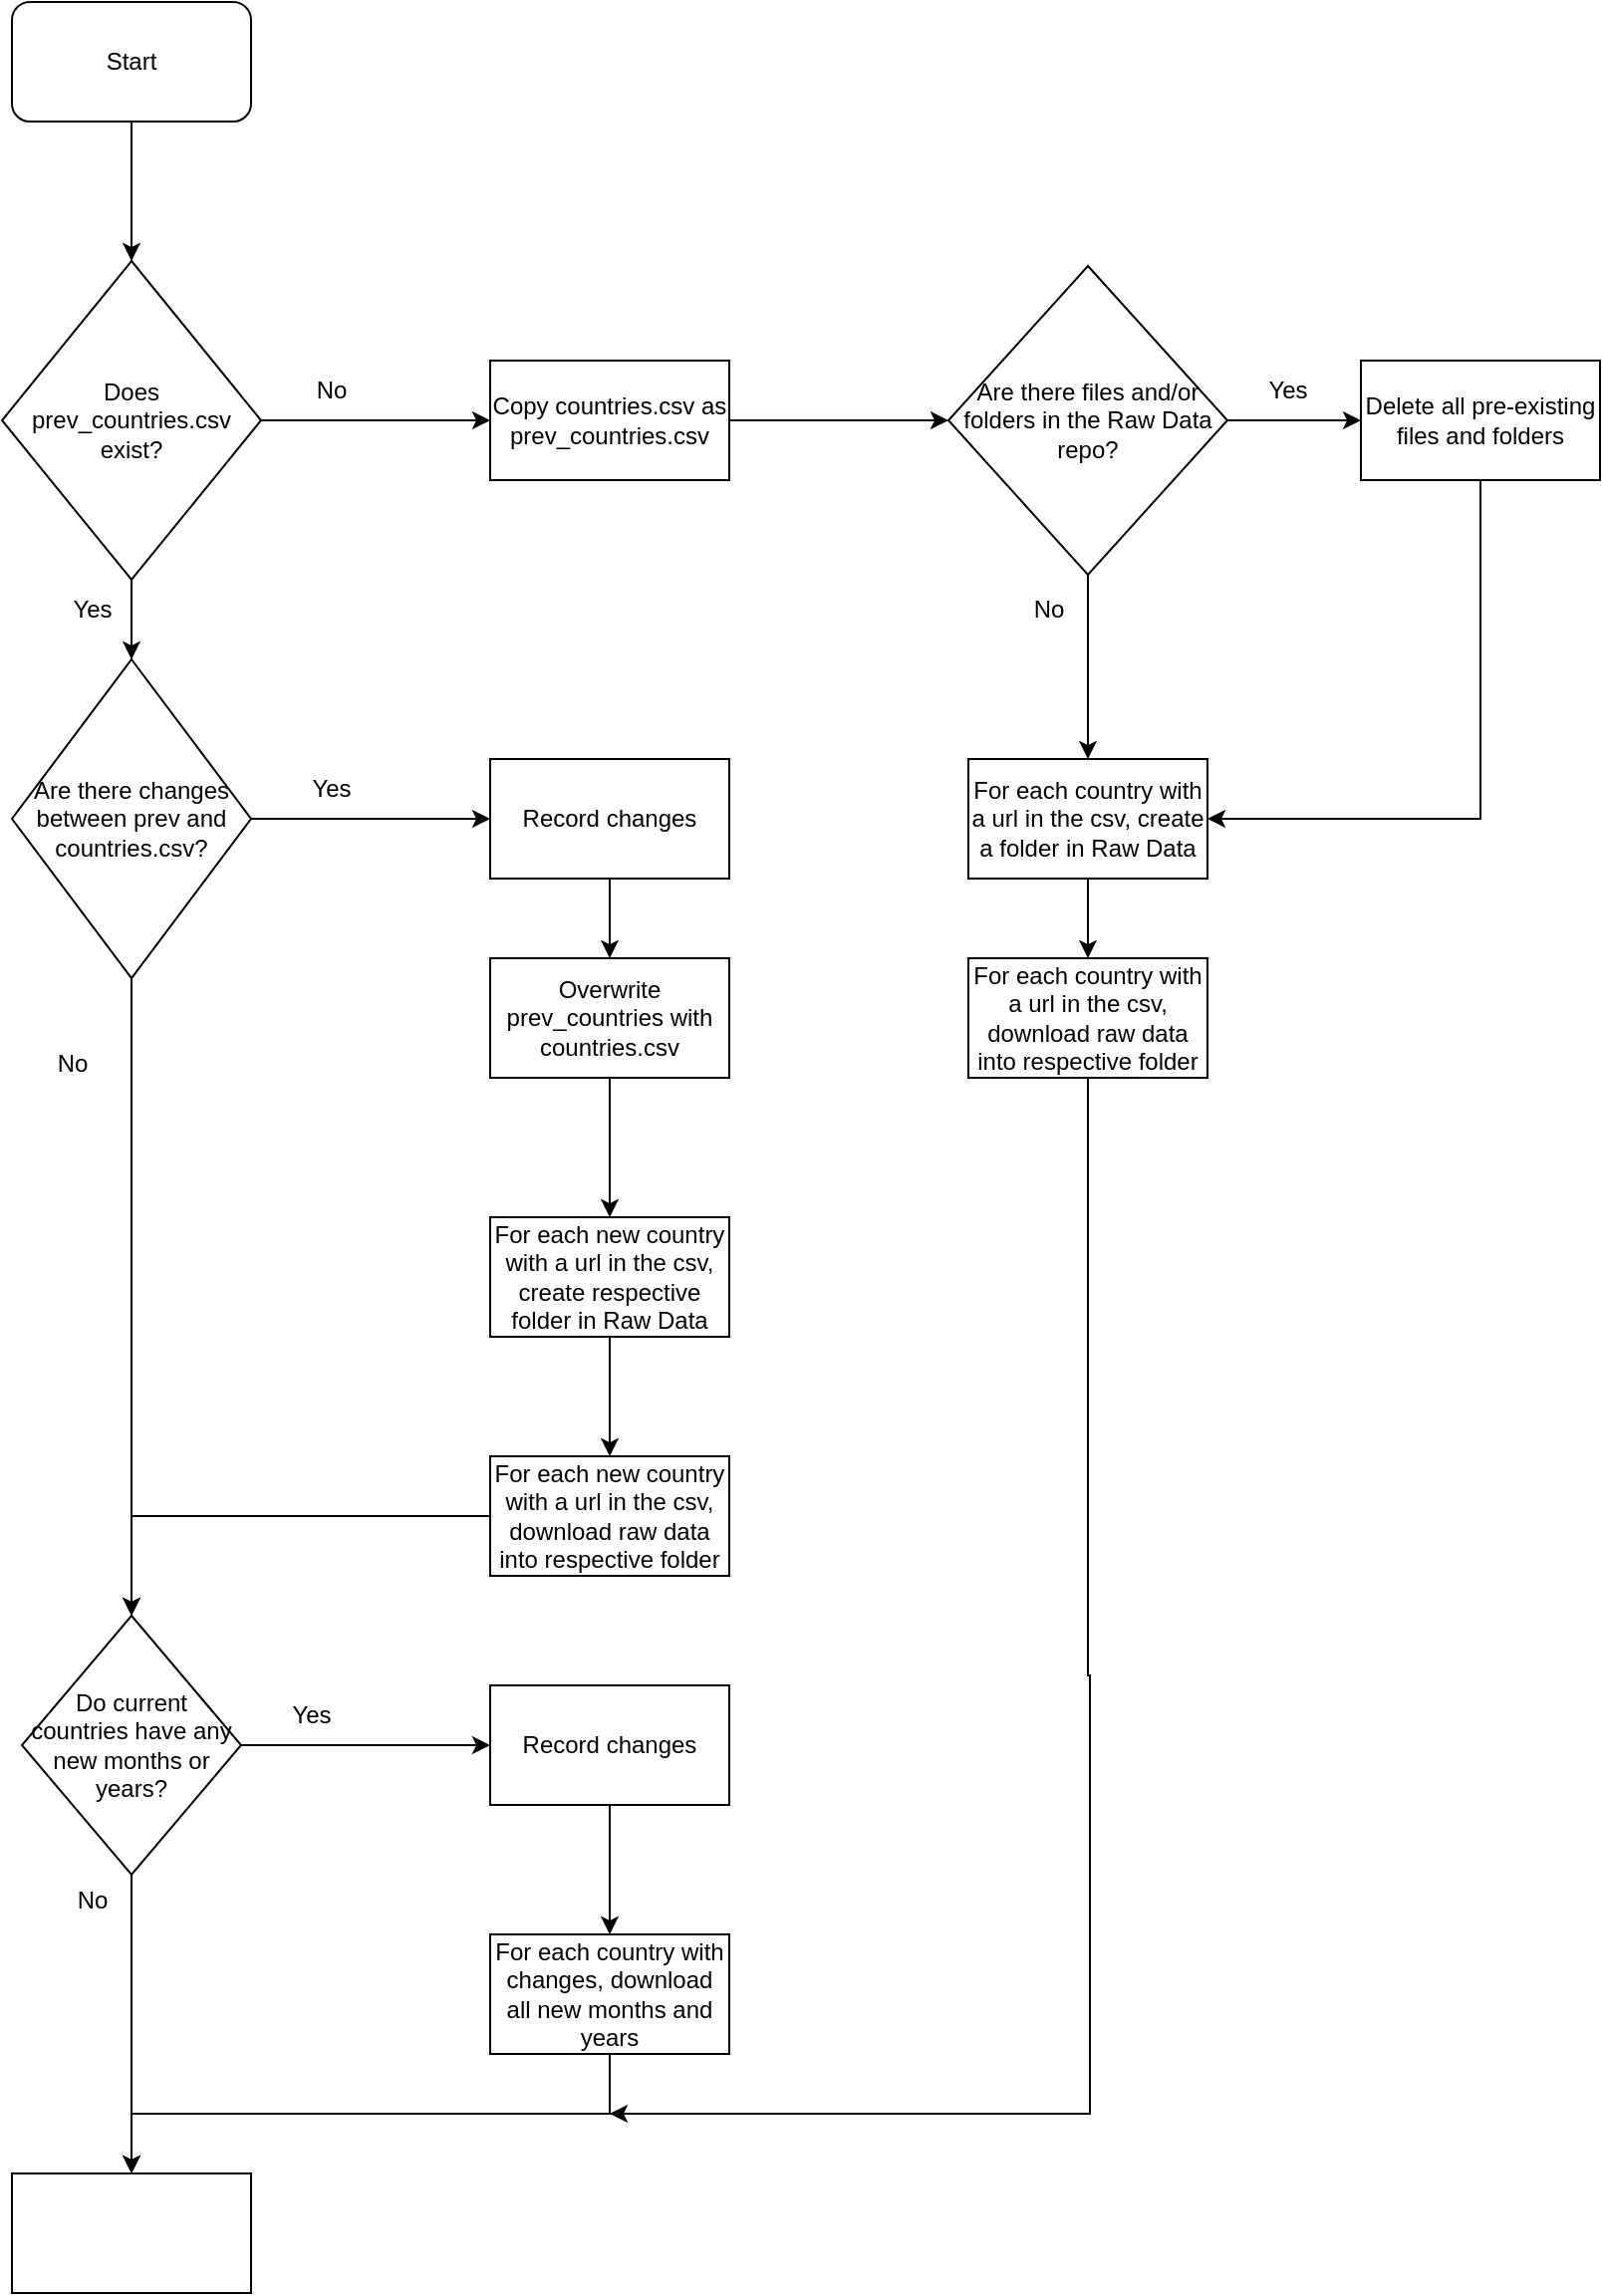<mxfile version="26.1.1">
  <diagram id="C5RBs43oDa-KdzZeNtuy" name="Page-1">
    <mxGraphModel dx="1018" dy="495" grid="1" gridSize="10" guides="1" tooltips="1" connect="1" arrows="1" fold="1" page="1" pageScale="1" pageWidth="827" pageHeight="1169" math="0" shadow="0">
      <root>
        <mxCell id="WIyWlLk6GJQsqaUBKTNV-0" />
        <mxCell id="WIyWlLk6GJQsqaUBKTNV-1" parent="WIyWlLk6GJQsqaUBKTNV-0" />
        <mxCell id="76_U37ufs8LxUOko13-X-38" style="edgeStyle=orthogonalEdgeStyle;rounded=0;orthogonalLoop=1;jettySize=auto;html=1;exitX=0.5;exitY=1;exitDx=0;exitDy=0;entryX=0.5;entryY=0;entryDx=0;entryDy=0;" edge="1" parent="WIyWlLk6GJQsqaUBKTNV-1" source="76_U37ufs8LxUOko13-X-0" target="76_U37ufs8LxUOko13-X-4">
          <mxGeometry relative="1" as="geometry" />
        </mxCell>
        <mxCell id="76_U37ufs8LxUOko13-X-0" value="Start" style="rounded=1;whiteSpace=wrap;html=1;" vertex="1" parent="WIyWlLk6GJQsqaUBKTNV-1">
          <mxGeometry x="150" y="30" width="120" height="60" as="geometry" />
        </mxCell>
        <mxCell id="76_U37ufs8LxUOko13-X-19" style="edgeStyle=orthogonalEdgeStyle;rounded=0;orthogonalLoop=1;jettySize=auto;html=1;exitX=1;exitY=0.5;exitDx=0;exitDy=0;entryX=0;entryY=0.5;entryDx=0;entryDy=0;" edge="1" parent="WIyWlLk6GJQsqaUBKTNV-1" source="76_U37ufs8LxUOko13-X-4" target="76_U37ufs8LxUOko13-X-6">
          <mxGeometry relative="1" as="geometry" />
        </mxCell>
        <mxCell id="76_U37ufs8LxUOko13-X-20" style="edgeStyle=orthogonalEdgeStyle;rounded=0;orthogonalLoop=1;jettySize=auto;html=1;exitX=0.5;exitY=1;exitDx=0;exitDy=0;entryX=0.5;entryY=0;entryDx=0;entryDy=0;" edge="1" parent="WIyWlLk6GJQsqaUBKTNV-1" source="76_U37ufs8LxUOko13-X-4" target="76_U37ufs8LxUOko13-X-8">
          <mxGeometry relative="1" as="geometry" />
        </mxCell>
        <mxCell id="76_U37ufs8LxUOko13-X-4" value="Does prev_countries.csv exist?" style="rhombus;whiteSpace=wrap;html=1;" vertex="1" parent="WIyWlLk6GJQsqaUBKTNV-1">
          <mxGeometry x="145" y="160" width="130" height="160" as="geometry" />
        </mxCell>
        <mxCell id="76_U37ufs8LxUOko13-X-33" style="edgeStyle=orthogonalEdgeStyle;rounded=0;orthogonalLoop=1;jettySize=auto;html=1;exitX=1;exitY=0.5;exitDx=0;exitDy=0;entryX=0;entryY=0.5;entryDx=0;entryDy=0;" edge="1" parent="WIyWlLk6GJQsqaUBKTNV-1" source="76_U37ufs8LxUOko13-X-6" target="76_U37ufs8LxUOko13-X-32">
          <mxGeometry relative="1" as="geometry" />
        </mxCell>
        <mxCell id="76_U37ufs8LxUOko13-X-6" value="Copy countries.csv as prev_countries.csv" style="rounded=0;whiteSpace=wrap;html=1;" vertex="1" parent="WIyWlLk6GJQsqaUBKTNV-1">
          <mxGeometry x="390" y="210" width="120" height="60" as="geometry" />
        </mxCell>
        <mxCell id="76_U37ufs8LxUOko13-X-45" style="edgeStyle=orthogonalEdgeStyle;rounded=0;orthogonalLoop=1;jettySize=auto;html=1;exitX=1;exitY=0.5;exitDx=0;exitDy=0;entryX=0;entryY=0.5;entryDx=0;entryDy=0;" edge="1" parent="WIyWlLk6GJQsqaUBKTNV-1" source="76_U37ufs8LxUOko13-X-8" target="76_U37ufs8LxUOko13-X-11">
          <mxGeometry relative="1" as="geometry" />
        </mxCell>
        <mxCell id="76_U37ufs8LxUOko13-X-56" style="edgeStyle=orthogonalEdgeStyle;rounded=0;orthogonalLoop=1;jettySize=auto;html=1;exitX=0.5;exitY=1;exitDx=0;exitDy=0;entryX=0.5;entryY=0;entryDx=0;entryDy=0;" edge="1" parent="WIyWlLk6GJQsqaUBKTNV-1" source="76_U37ufs8LxUOko13-X-8" target="76_U37ufs8LxUOko13-X-53">
          <mxGeometry relative="1" as="geometry" />
        </mxCell>
        <mxCell id="76_U37ufs8LxUOko13-X-8" value="Are there changes between prev and countries.csv?" style="rhombus;whiteSpace=wrap;html=1;" vertex="1" parent="WIyWlLk6GJQsqaUBKTNV-1">
          <mxGeometry x="150" y="360" width="120" height="160" as="geometry" />
        </mxCell>
        <mxCell id="76_U37ufs8LxUOko13-X-49" style="edgeStyle=orthogonalEdgeStyle;rounded=0;orthogonalLoop=1;jettySize=auto;html=1;exitX=0.5;exitY=1;exitDx=0;exitDy=0;entryX=0.5;entryY=0;entryDx=0;entryDy=0;" edge="1" parent="WIyWlLk6GJQsqaUBKTNV-1" source="76_U37ufs8LxUOko13-X-11" target="76_U37ufs8LxUOko13-X-13">
          <mxGeometry relative="1" as="geometry" />
        </mxCell>
        <mxCell id="76_U37ufs8LxUOko13-X-11" value="Record changes" style="rounded=0;whiteSpace=wrap;html=1;" vertex="1" parent="WIyWlLk6GJQsqaUBKTNV-1">
          <mxGeometry x="390" y="410" width="120" height="60" as="geometry" />
        </mxCell>
        <mxCell id="76_U37ufs8LxUOko13-X-50" style="edgeStyle=orthogonalEdgeStyle;rounded=0;orthogonalLoop=1;jettySize=auto;html=1;exitX=0.5;exitY=1;exitDx=0;exitDy=0;entryX=0.5;entryY=0;entryDx=0;entryDy=0;" edge="1" parent="WIyWlLk6GJQsqaUBKTNV-1" source="76_U37ufs8LxUOko13-X-13" target="76_U37ufs8LxUOko13-X-48">
          <mxGeometry relative="1" as="geometry" />
        </mxCell>
        <mxCell id="76_U37ufs8LxUOko13-X-13" value="Overwrite prev_countries with countries.csv" style="rounded=0;whiteSpace=wrap;html=1;" vertex="1" parent="WIyWlLk6GJQsqaUBKTNV-1">
          <mxGeometry x="390" y="510" width="120" height="60" as="geometry" />
        </mxCell>
        <mxCell id="76_U37ufs8LxUOko13-X-22" value="Yes" style="text;html=1;align=center;verticalAlign=middle;resizable=0;points=[];autosize=1;strokeColor=none;fillColor=none;" vertex="1" parent="WIyWlLk6GJQsqaUBKTNV-1">
          <mxGeometry x="170" y="320" width="40" height="30" as="geometry" />
        </mxCell>
        <mxCell id="76_U37ufs8LxUOko13-X-23" value="Yes" style="text;html=1;align=center;verticalAlign=middle;resizable=0;points=[];autosize=1;strokeColor=none;fillColor=none;" vertex="1" parent="WIyWlLk6GJQsqaUBKTNV-1">
          <mxGeometry x="290" y="410" width="40" height="30" as="geometry" />
        </mxCell>
        <mxCell id="76_U37ufs8LxUOko13-X-30" value="No" style="text;html=1;align=center;verticalAlign=middle;resizable=0;points=[];autosize=1;strokeColor=none;fillColor=none;" vertex="1" parent="WIyWlLk6GJQsqaUBKTNV-1">
          <mxGeometry x="290" y="210" width="40" height="30" as="geometry" />
        </mxCell>
        <mxCell id="76_U37ufs8LxUOko13-X-39" style="edgeStyle=orthogonalEdgeStyle;rounded=0;orthogonalLoop=1;jettySize=auto;html=1;exitX=0.5;exitY=1;exitDx=0;exitDy=0;entryX=0.5;entryY=0;entryDx=0;entryDy=0;" edge="1" parent="WIyWlLk6GJQsqaUBKTNV-1" source="76_U37ufs8LxUOko13-X-32" target="76_U37ufs8LxUOko13-X-35">
          <mxGeometry relative="1" as="geometry" />
        </mxCell>
        <mxCell id="76_U37ufs8LxUOko13-X-54" style="edgeStyle=orthogonalEdgeStyle;rounded=0;orthogonalLoop=1;jettySize=auto;html=1;exitX=1;exitY=0.5;exitDx=0;exitDy=0;entryX=0;entryY=0.5;entryDx=0;entryDy=0;" edge="1" parent="WIyWlLk6GJQsqaUBKTNV-1" source="76_U37ufs8LxUOko13-X-32" target="76_U37ufs8LxUOko13-X-37">
          <mxGeometry relative="1" as="geometry" />
        </mxCell>
        <mxCell id="76_U37ufs8LxUOko13-X-32" value="Are there files and/or folders in the Raw Data repo?" style="rhombus;whiteSpace=wrap;html=1;" vertex="1" parent="WIyWlLk6GJQsqaUBKTNV-1">
          <mxGeometry x="620" y="162.5" width="140" height="155" as="geometry" />
        </mxCell>
        <mxCell id="76_U37ufs8LxUOko13-X-44" style="edgeStyle=orthogonalEdgeStyle;rounded=0;orthogonalLoop=1;jettySize=auto;html=1;exitX=0.5;exitY=1;exitDx=0;exitDy=0;entryX=0.5;entryY=0;entryDx=0;entryDy=0;" edge="1" parent="WIyWlLk6GJQsqaUBKTNV-1" source="76_U37ufs8LxUOko13-X-35" target="76_U37ufs8LxUOko13-X-43">
          <mxGeometry relative="1" as="geometry" />
        </mxCell>
        <mxCell id="76_U37ufs8LxUOko13-X-35" value="For each country with a url in the csv, create a folder in Raw Data" style="rounded=0;whiteSpace=wrap;html=1;" vertex="1" parent="WIyWlLk6GJQsqaUBKTNV-1">
          <mxGeometry x="630" y="410" width="120" height="60" as="geometry" />
        </mxCell>
        <mxCell id="76_U37ufs8LxUOko13-X-42" style="edgeStyle=orthogonalEdgeStyle;rounded=0;orthogonalLoop=1;jettySize=auto;html=1;exitX=0.5;exitY=1;exitDx=0;exitDy=0;entryX=1;entryY=0.5;entryDx=0;entryDy=0;" edge="1" parent="WIyWlLk6GJQsqaUBKTNV-1" source="76_U37ufs8LxUOko13-X-37" target="76_U37ufs8LxUOko13-X-35">
          <mxGeometry relative="1" as="geometry" />
        </mxCell>
        <mxCell id="76_U37ufs8LxUOko13-X-37" value="Delete all pre-existing files and folders" style="rounded=0;whiteSpace=wrap;html=1;" vertex="1" parent="WIyWlLk6GJQsqaUBKTNV-1">
          <mxGeometry x="827" y="210" width="120" height="60" as="geometry" />
        </mxCell>
        <mxCell id="76_U37ufs8LxUOko13-X-40" value="Yes" style="text;html=1;align=center;verticalAlign=middle;resizable=0;points=[];autosize=1;strokeColor=none;fillColor=none;" vertex="1" parent="WIyWlLk6GJQsqaUBKTNV-1">
          <mxGeometry x="770" y="210" width="40" height="30" as="geometry" />
        </mxCell>
        <mxCell id="76_U37ufs8LxUOko13-X-41" value="No" style="text;html=1;align=center;verticalAlign=middle;resizable=0;points=[];autosize=1;strokeColor=none;fillColor=none;" vertex="1" parent="WIyWlLk6GJQsqaUBKTNV-1">
          <mxGeometry x="650" y="320" width="40" height="30" as="geometry" />
        </mxCell>
        <mxCell id="76_U37ufs8LxUOko13-X-67" style="edgeStyle=orthogonalEdgeStyle;rounded=0;orthogonalLoop=1;jettySize=auto;html=1;exitX=0.5;exitY=1;exitDx=0;exitDy=0;" edge="1" parent="WIyWlLk6GJQsqaUBKTNV-1" source="76_U37ufs8LxUOko13-X-43">
          <mxGeometry relative="1" as="geometry">
            <mxPoint x="450" y="1090" as="targetPoint" />
            <Array as="points">
              <mxPoint x="690" y="870" />
              <mxPoint x="691" y="870" />
            </Array>
          </mxGeometry>
        </mxCell>
        <mxCell id="76_U37ufs8LxUOko13-X-43" value="For each country with a url in the csv, download raw data into respective folder" style="rounded=0;whiteSpace=wrap;html=1;" vertex="1" parent="WIyWlLk6GJQsqaUBKTNV-1">
          <mxGeometry x="630" y="510" width="120" height="60" as="geometry" />
        </mxCell>
        <mxCell id="76_U37ufs8LxUOko13-X-52" style="edgeStyle=orthogonalEdgeStyle;rounded=0;orthogonalLoop=1;jettySize=auto;html=1;exitX=0.5;exitY=1;exitDx=0;exitDy=0;" edge="1" parent="WIyWlLk6GJQsqaUBKTNV-1" source="76_U37ufs8LxUOko13-X-48" target="76_U37ufs8LxUOko13-X-51">
          <mxGeometry relative="1" as="geometry" />
        </mxCell>
        <mxCell id="76_U37ufs8LxUOko13-X-48" value="For each new country with a url in the csv, create respective folder in Raw Data" style="rounded=0;whiteSpace=wrap;html=1;" vertex="1" parent="WIyWlLk6GJQsqaUBKTNV-1">
          <mxGeometry x="390" y="640" width="120" height="60" as="geometry" />
        </mxCell>
        <mxCell id="76_U37ufs8LxUOko13-X-57" style="edgeStyle=orthogonalEdgeStyle;rounded=0;orthogonalLoop=1;jettySize=auto;html=1;exitX=0;exitY=0.5;exitDx=0;exitDy=0;entryX=0.5;entryY=0;entryDx=0;entryDy=0;" edge="1" parent="WIyWlLk6GJQsqaUBKTNV-1" source="76_U37ufs8LxUOko13-X-51" target="76_U37ufs8LxUOko13-X-53">
          <mxGeometry relative="1" as="geometry" />
        </mxCell>
        <mxCell id="76_U37ufs8LxUOko13-X-51" value="For each new country with a url in the csv, download raw data into respective folder" style="rounded=0;whiteSpace=wrap;html=1;" vertex="1" parent="WIyWlLk6GJQsqaUBKTNV-1">
          <mxGeometry x="390" y="760" width="120" height="60" as="geometry" />
        </mxCell>
        <mxCell id="76_U37ufs8LxUOko13-X-59" style="edgeStyle=orthogonalEdgeStyle;rounded=0;orthogonalLoop=1;jettySize=auto;html=1;exitX=1;exitY=0.5;exitDx=0;exitDy=0;entryX=0;entryY=0.5;entryDx=0;entryDy=0;" edge="1" parent="WIyWlLk6GJQsqaUBKTNV-1" source="76_U37ufs8LxUOko13-X-53" target="76_U37ufs8LxUOko13-X-55">
          <mxGeometry relative="1" as="geometry" />
        </mxCell>
        <mxCell id="76_U37ufs8LxUOko13-X-64" style="edgeStyle=orthogonalEdgeStyle;rounded=0;orthogonalLoop=1;jettySize=auto;html=1;exitX=0.5;exitY=1;exitDx=0;exitDy=0;entryX=0.5;entryY=0;entryDx=0;entryDy=0;" edge="1" parent="WIyWlLk6GJQsqaUBKTNV-1" source="76_U37ufs8LxUOko13-X-53" target="76_U37ufs8LxUOko13-X-63">
          <mxGeometry relative="1" as="geometry" />
        </mxCell>
        <mxCell id="76_U37ufs8LxUOko13-X-53" value="Do current countries have any new months or years?" style="rhombus;whiteSpace=wrap;html=1;" vertex="1" parent="WIyWlLk6GJQsqaUBKTNV-1">
          <mxGeometry x="155" y="840" width="110" height="130" as="geometry" />
        </mxCell>
        <mxCell id="76_U37ufs8LxUOko13-X-61" style="edgeStyle=orthogonalEdgeStyle;rounded=0;orthogonalLoop=1;jettySize=auto;html=1;exitX=0.5;exitY=1;exitDx=0;exitDy=0;entryX=0.5;entryY=0;entryDx=0;entryDy=0;" edge="1" parent="WIyWlLk6GJQsqaUBKTNV-1" source="76_U37ufs8LxUOko13-X-55" target="76_U37ufs8LxUOko13-X-60">
          <mxGeometry relative="1" as="geometry" />
        </mxCell>
        <mxCell id="76_U37ufs8LxUOko13-X-55" value="Record changes" style="rounded=0;whiteSpace=wrap;html=1;" vertex="1" parent="WIyWlLk6GJQsqaUBKTNV-1">
          <mxGeometry x="390" y="875" width="120" height="60" as="geometry" />
        </mxCell>
        <mxCell id="76_U37ufs8LxUOko13-X-58" value="No" style="text;html=1;align=center;verticalAlign=middle;resizable=0;points=[];autosize=1;strokeColor=none;fillColor=none;" vertex="1" parent="WIyWlLk6GJQsqaUBKTNV-1">
          <mxGeometry x="160" y="548" width="40" height="30" as="geometry" />
        </mxCell>
        <mxCell id="76_U37ufs8LxUOko13-X-66" style="edgeStyle=orthogonalEdgeStyle;rounded=0;orthogonalLoop=1;jettySize=auto;html=1;exitX=0.5;exitY=1;exitDx=0;exitDy=0;entryX=0.5;entryY=0;entryDx=0;entryDy=0;" edge="1" parent="WIyWlLk6GJQsqaUBKTNV-1" source="76_U37ufs8LxUOko13-X-60" target="76_U37ufs8LxUOko13-X-63">
          <mxGeometry relative="1" as="geometry" />
        </mxCell>
        <mxCell id="76_U37ufs8LxUOko13-X-60" value="For each country with changes, download all new months and years" style="rounded=0;whiteSpace=wrap;html=1;" vertex="1" parent="WIyWlLk6GJQsqaUBKTNV-1">
          <mxGeometry x="390" y="1000" width="120" height="60" as="geometry" />
        </mxCell>
        <mxCell id="76_U37ufs8LxUOko13-X-62" value="Yes" style="text;html=1;align=center;verticalAlign=middle;resizable=0;points=[];autosize=1;strokeColor=none;fillColor=none;" vertex="1" parent="WIyWlLk6GJQsqaUBKTNV-1">
          <mxGeometry x="280" y="875" width="40" height="30" as="geometry" />
        </mxCell>
        <mxCell id="76_U37ufs8LxUOko13-X-63" value="" style="rounded=0;whiteSpace=wrap;html=1;" vertex="1" parent="WIyWlLk6GJQsqaUBKTNV-1">
          <mxGeometry x="150" y="1120" width="120" height="60" as="geometry" />
        </mxCell>
        <mxCell id="76_U37ufs8LxUOko13-X-65" value="No" style="text;html=1;align=center;verticalAlign=middle;resizable=0;points=[];autosize=1;strokeColor=none;fillColor=none;" vertex="1" parent="WIyWlLk6GJQsqaUBKTNV-1">
          <mxGeometry x="170" y="968" width="40" height="30" as="geometry" />
        </mxCell>
      </root>
    </mxGraphModel>
  </diagram>
</mxfile>
